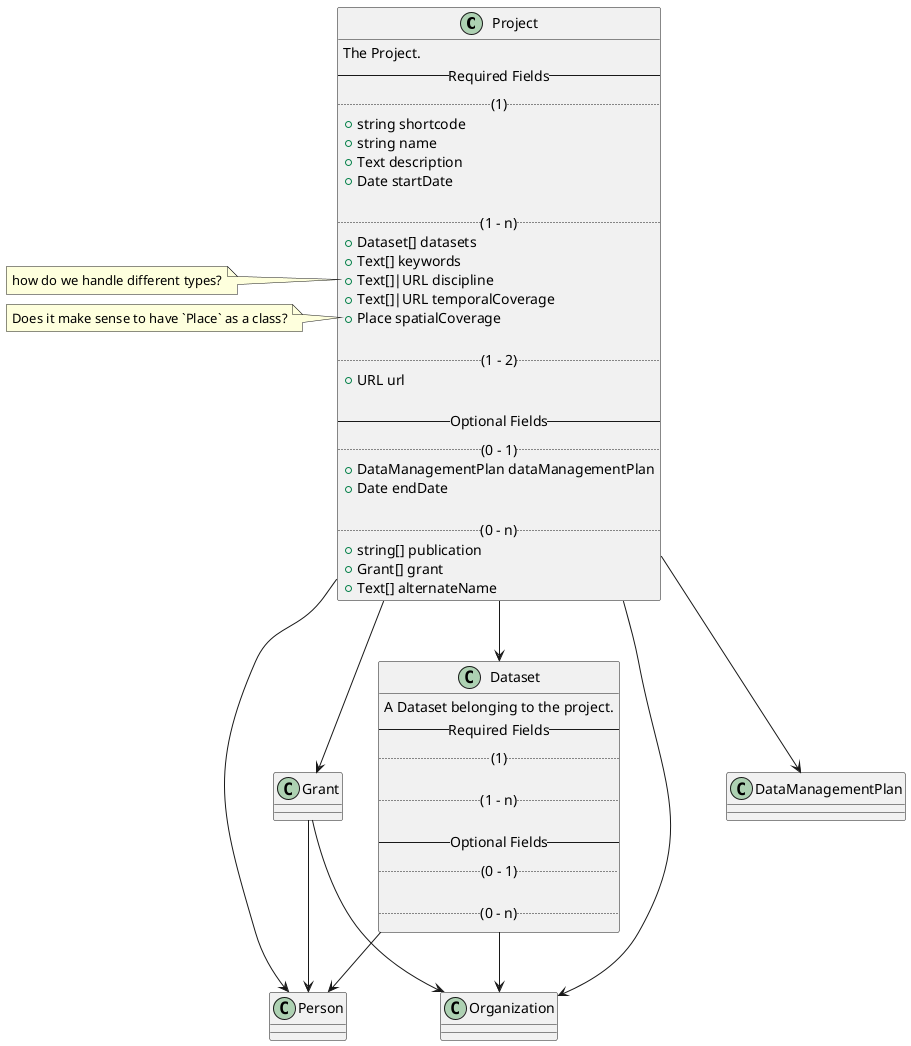 @startuml Domain Entities

class Project {
  The Project.
  -- Required Fields --
  .. (1) ..
  +string shortcode
  +string name
  +Text description
  +Date startDate

  .. (1 - n) ..
  +Dataset[] datasets
  +Text[] keywords
  +Text[]|URL discipline
  +Text[]|URL temporalCoverage
  +Place spatialCoverage

  .. (1 - 2) ..
  +URL url

  -- Optional Fields --
  .. (0 - 1) ..
  +DataManagementPlan dataManagementPlan
  +Date endDate

  .. (0 - n) ..
  +string[] publication
  +Grant[] grant
  +Text[] alternateName
}

note left of Project::discipline
  how do we handle different types?
end note

note left of Project::spatialCoverage
  Does it make sense to have `Place` as a class?
end note

class Dataset {
  A Dataset belonging to the project.
  -- Required Fields --
  .. (1) ..

  .. (1 - n) ..

  -- Optional Fields --
  .. (0 - 1) ..

  .. (0 - n) ..
}


Project --> Dataset
Project --> DataManagementPlan
Project --> Grant
Project --> Person
Project --> Organization
Dataset --> Person
Dataset --> Organization
Grant --> Person
Grant --> Organization

@enduml

